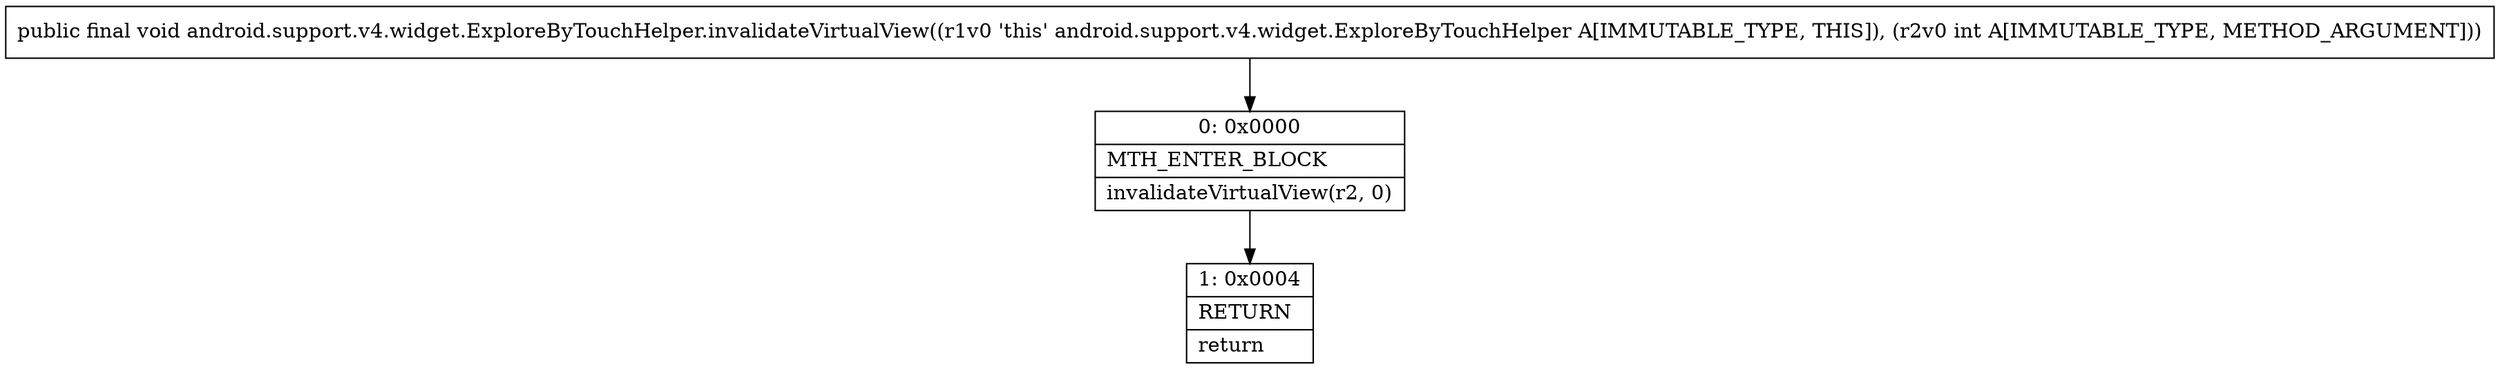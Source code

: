 digraph "CFG forandroid.support.v4.widget.ExploreByTouchHelper.invalidateVirtualView(I)V" {
Node_0 [shape=record,label="{0\:\ 0x0000|MTH_ENTER_BLOCK\l|invalidateVirtualView(r2, 0)\l}"];
Node_1 [shape=record,label="{1\:\ 0x0004|RETURN\l|return\l}"];
MethodNode[shape=record,label="{public final void android.support.v4.widget.ExploreByTouchHelper.invalidateVirtualView((r1v0 'this' android.support.v4.widget.ExploreByTouchHelper A[IMMUTABLE_TYPE, THIS]), (r2v0 int A[IMMUTABLE_TYPE, METHOD_ARGUMENT])) }"];
MethodNode -> Node_0;
Node_0 -> Node_1;
}

